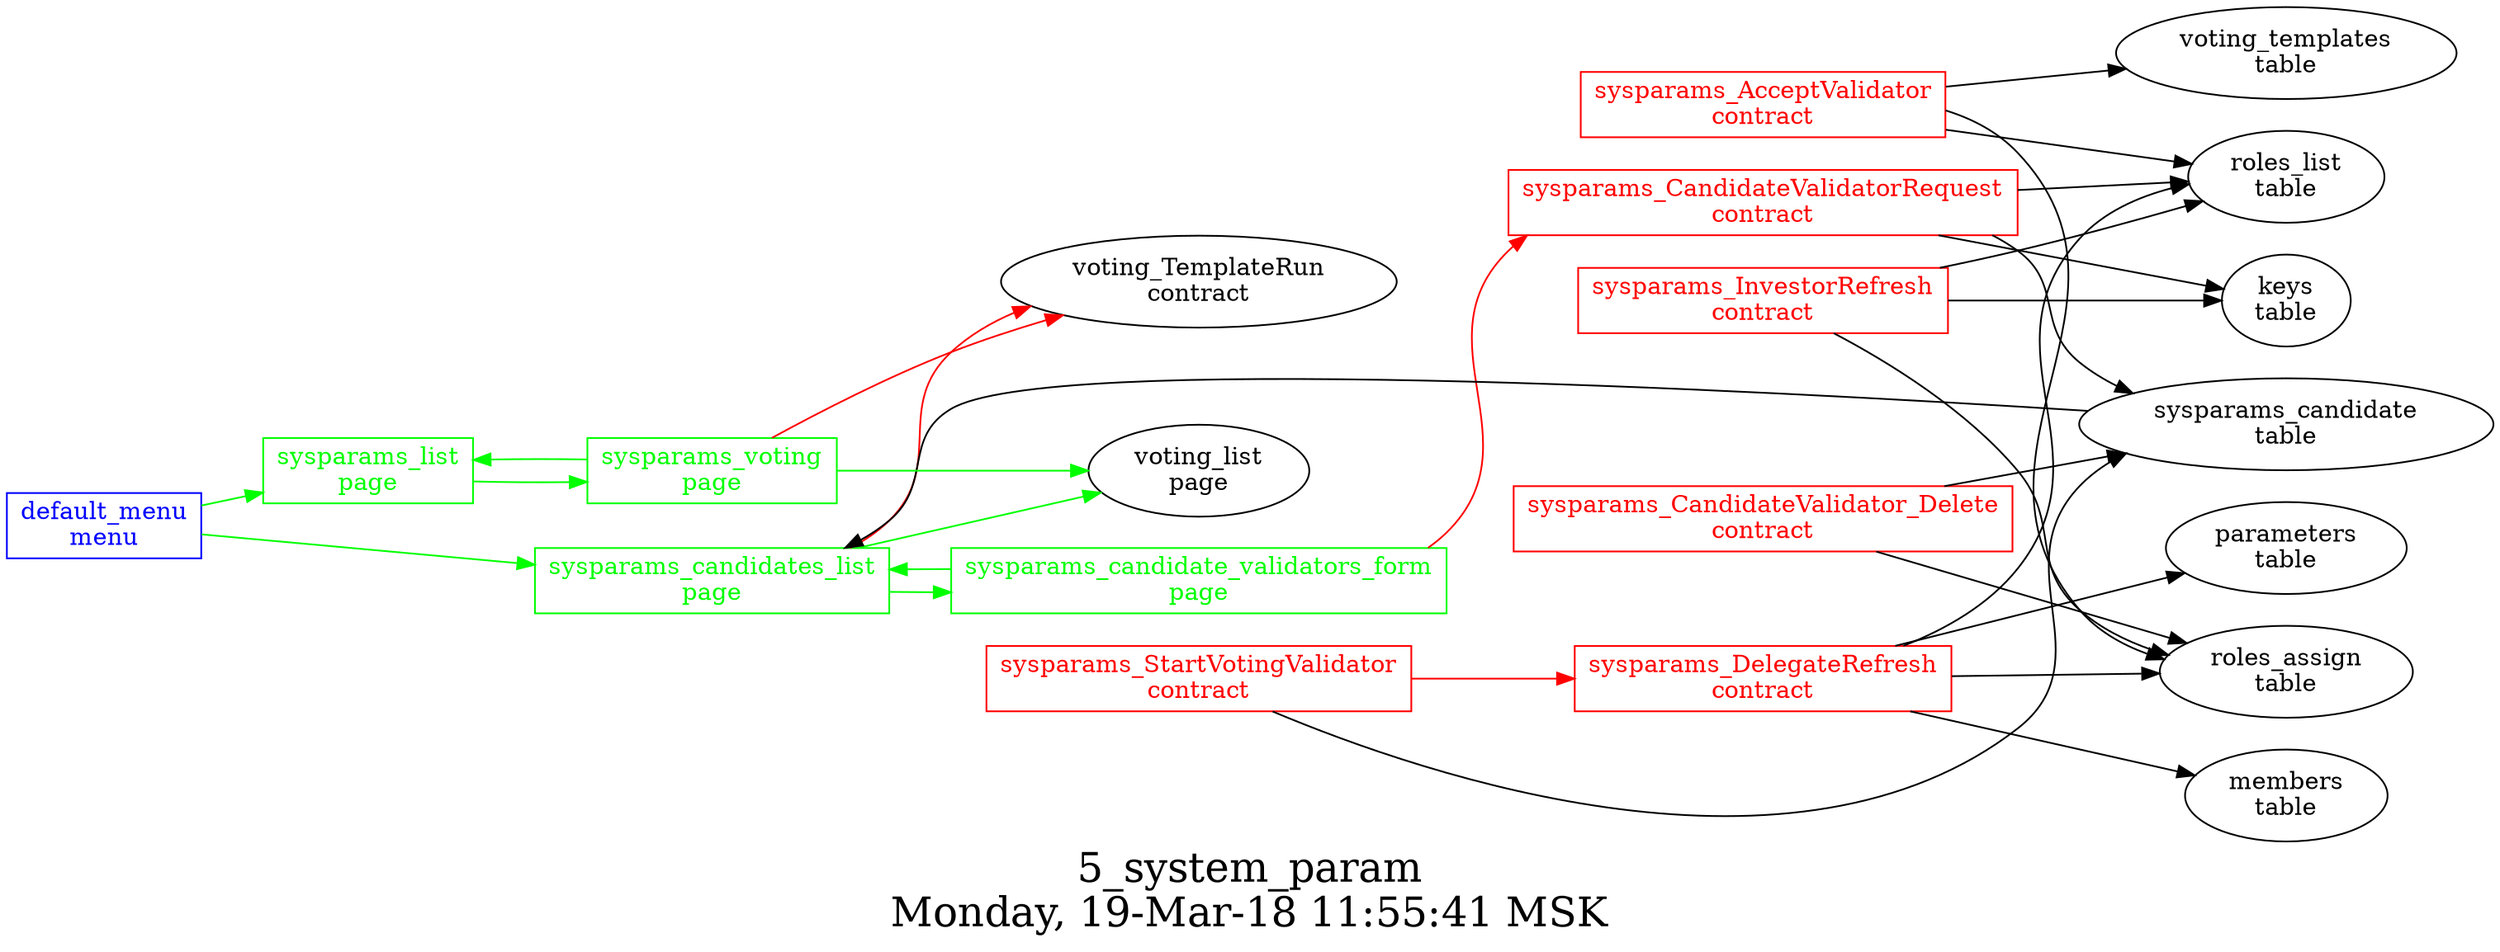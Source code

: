 digraph G {
graph [
  fontsize="24";
  label="5_system_param\nMonday, 19-Mar-18 11:55:41 MSK";
  nojustify=true;
  ordering=out;
  rankdir=LR;
  size="30";
];
"default_menu\nmenu" -> "sysparams_list\npage"  [ color=green ]
"default_menu\nmenu" -> "sysparams_candidates_list\npage"  [ color=green ]
"default_menu\nmenu" [color=blue, fontcolor=blue, group=menus, shape=record];
"sysparams_candidate_validators_form\npage" -> "sysparams_CandidateValidatorRequest\ncontract"  [ color=red ]
"sysparams_candidate_validators_form\npage" -> "sysparams_candidates_list\npage"  [ color=green ]
"sysparams_candidate_validators_form\npage" [color=green, fontcolor=green, group=pages, shape=record];
"sysparams_candidates_list\npage" -> "voting_TemplateRun\ncontract"  [ color=red ]
"sysparams_candidate\ntable" -> "sysparams_candidates_list\npage"  [ color="" ]
"sysparams_candidates_list\npage" -> "voting_list\npage"  [ color=green ]
"sysparams_candidates_list\npage" -> "sysparams_candidate_validators_form\npage"  [ color=green ]
"sysparams_candidates_list\npage" [color=green, fontcolor=green, group=pages, shape=record];
"sysparams_list\npage" -> "sysparams_voting\npage"  [ color=green ]
"sysparams_list\npage" [color=green, fontcolor=green, group=pages, shape=record];
"sysparams_voting\npage" -> "voting_TemplateRun\ncontract"  [ color=red ]
"sysparams_voting\npage" -> "sysparams_list\npage"  [ color=green ]
"sysparams_voting\npage" -> "voting_list\npage"  [ color=green ]
"sysparams_voting\npage" [color=green, fontcolor=green, group=pages, shape=record];
"sysparams_AcceptValidator\ncontract" -> "voting_templates\ntable"  [ color="" ]
"sysparams_AcceptValidator\ncontract" -> "roles_list\ntable"  [ color="" ]
"sysparams_AcceptValidator\ncontract" -> "roles_assign\ntable"  [ color="" ]
"sysparams_AcceptValidator\ncontract" [color=red, fontcolor=red, group=contracts, shape=record];
"sysparams_CandidateValidatorRequest\ncontract" -> "keys\ntable"  [ color="" ]
"sysparams_CandidateValidatorRequest\ncontract" -> "roles_list\ntable"  [ color="" ]
"sysparams_CandidateValidatorRequest\ncontract" -> "sysparams_candidate\ntable"  [ color="" ]
"sysparams_CandidateValidatorRequest\ncontract" [color=red, fontcolor=red, group=contracts, shape=record];
"sysparams_CandidateValidator_Delete\ncontract" -> "sysparams_candidate\ntable"  [ color="" ]
"sysparams_CandidateValidator_Delete\ncontract" -> "roles_assign\ntable"  [ color="" ]
"sysparams_CandidateValidator_Delete\ncontract" [color=red, fontcolor=red, group=contracts, shape=record];
"sysparams_DelegateRefresh\ncontract" -> "roles_list\ntable"  [ color="" ]
"sysparams_DelegateRefresh\ncontract" -> "parameters\ntable"  [ color="" ]
"sysparams_DelegateRefresh\ncontract" -> "roles_assign\ntable"  [ color="" ]
"sysparams_DelegateRefresh\ncontract" -> "members\ntable"  [ color="" ]
"sysparams_DelegateRefresh\ncontract" [color=red, fontcolor=red, group=contracts, shape=record];
"sysparams_InvestorRefresh\ncontract" -> "roles_list\ntable"  [ color="" ]
"sysparams_InvestorRefresh\ncontract" -> "keys\ntable"  [ color="" ]
"sysparams_InvestorRefresh\ncontract" -> "roles_assign\ntable"  [ color="" ]
"sysparams_InvestorRefresh\ncontract" [color=red, fontcolor=red, group=contracts, shape=record];
"sysparams_StartVotingValidator\ncontract" -> "sysparams_DelegateRefresh\ncontract"  [ color=red ]
"sysparams_StartVotingValidator\ncontract" -> "sysparams_candidate\ntable"  [ color="" ]
"sysparams_StartVotingValidator\ncontract" [color=red, fontcolor=red, group=contracts, shape=record];
"sysparams_candidate\ntable" [color="", fontcolor="", group=tables, shape=""];
}
